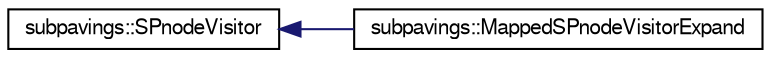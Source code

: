digraph G
{
  edge [fontname="FreeSans",fontsize="10",labelfontname="FreeSans",labelfontsize="10"];
  node [fontname="FreeSans",fontsize="10",shape=record];
  rankdir="LR";
  Node1 [label="subpavings::SPnodeVisitor",height=0.2,width=0.4,color="black", fillcolor="white", style="filled",URL="$classsubpavings_1_1SPnodeVisitor.shtml"];
  Node1 -> Node2 [dir="back",color="midnightblue",fontsize="10",style="solid",fontname="FreeSans"];
  Node2 [label="subpavings::MappedSPnodeVisitorExpand",height=0.2,width=0.4,color="black", fillcolor="white", style="filled",URL="$classsubpavings_1_1MappedSPnodeVisitorExpand.shtml"];
}
